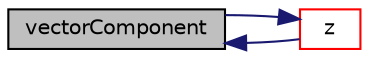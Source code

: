 digraph "vectorComponent"
{
  bgcolor="transparent";
  edge [fontname="Helvetica",fontsize="10",labelfontname="Helvetica",labelfontsize="10"];
  node [fontname="Helvetica",fontsize="10",shape=record];
  rankdir="LR";
  Node1 [label="vectorComponent",height=0.2,width=0.4,color="black", fillcolor="grey75", style="filled", fontcolor="black"];
  Node1 -> Node2 [dir="back",color="midnightblue",fontsize="10",style="solid",fontname="Helvetica"];
  Node2 [label="z",height=0.2,width=0.4,color="red",URL="$a02654.html#a1083e0ffb57966cbd069ec510fdaed38"];
  Node2 -> Node1 [dir="back",color="midnightblue",fontsize="10",style="solid",fontname="Helvetica"];
}
